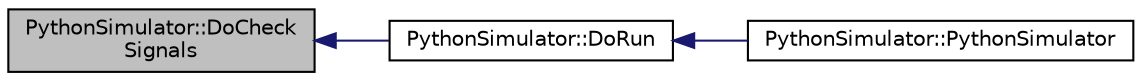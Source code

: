 digraph "PythonSimulator::DoCheckSignals"
{
  edge [fontname="Helvetica",fontsize="10",labelfontname="Helvetica",labelfontsize="10"];
  node [fontname="Helvetica",fontsize="10",shape=record];
  rankdir="LR";
  Node1 [label="PythonSimulator::DoCheck\lSignals",height=0.2,width=0.4,color="black", fillcolor="grey75", style="filled", fontcolor="black"];
  Node1 -> Node2 [dir="back",color="midnightblue",fontsize="10",style="solid"];
  Node2 [label="PythonSimulator::DoRun",height=0.2,width=0.4,color="black", fillcolor="white", style="filled",URL="$d7/d8a/classPythonSimulator.html#a8fdd25c4b44834b32b9955f52d26d35b"];
  Node2 -> Node3 [dir="back",color="midnightblue",fontsize="10",style="solid"];
  Node3 [label="PythonSimulator::PythonSimulator",height=0.2,width=0.4,color="black", fillcolor="white", style="filled",URL="$d7/d8a/classPythonSimulator.html#a7c04e338051fbb19d4da8848c743761b"];
}

